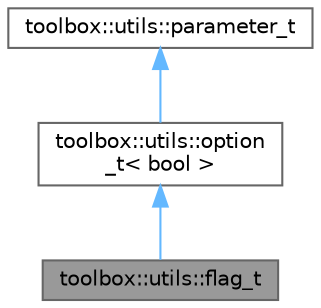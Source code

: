 digraph "toolbox::utils::flag_t"
{
 // LATEX_PDF_SIZE
  bgcolor="transparent";
  edge [fontname=Helvetica,fontsize=10,labelfontname=Helvetica,labelfontsize=10];
  node [fontname=Helvetica,fontsize=10,shape=box,height=0.2,width=0.4];
  Node1 [id="Node000001",label="toolbox::utils::flag_t",height=0.2,width=0.4,color="gray40", fillcolor="grey60", style="filled", fontcolor="black",tooltip=" "];
  Node2 -> Node1 [id="edge1_Node000001_Node000002",dir="back",color="steelblue1",style="solid",tooltip=" "];
  Node2 [id="Node000002",label="toolbox::utils::option\l_t\< bool \>",height=0.2,width=0.4,color="gray40", fillcolor="white", style="filled",URL="$classtoolbox_1_1utils_1_1option__t.html",tooltip=" "];
  Node3 -> Node2 [id="edge2_Node000002_Node000003",dir="back",color="steelblue1",style="solid",tooltip=" "];
  Node3 [id="Node000003",label="toolbox::utils::parameter_t",height=0.2,width=0.4,color="gray40", fillcolor="white", style="filled",URL="$classtoolbox_1_1utils_1_1parameter__t.html",tooltip=" "];
}
